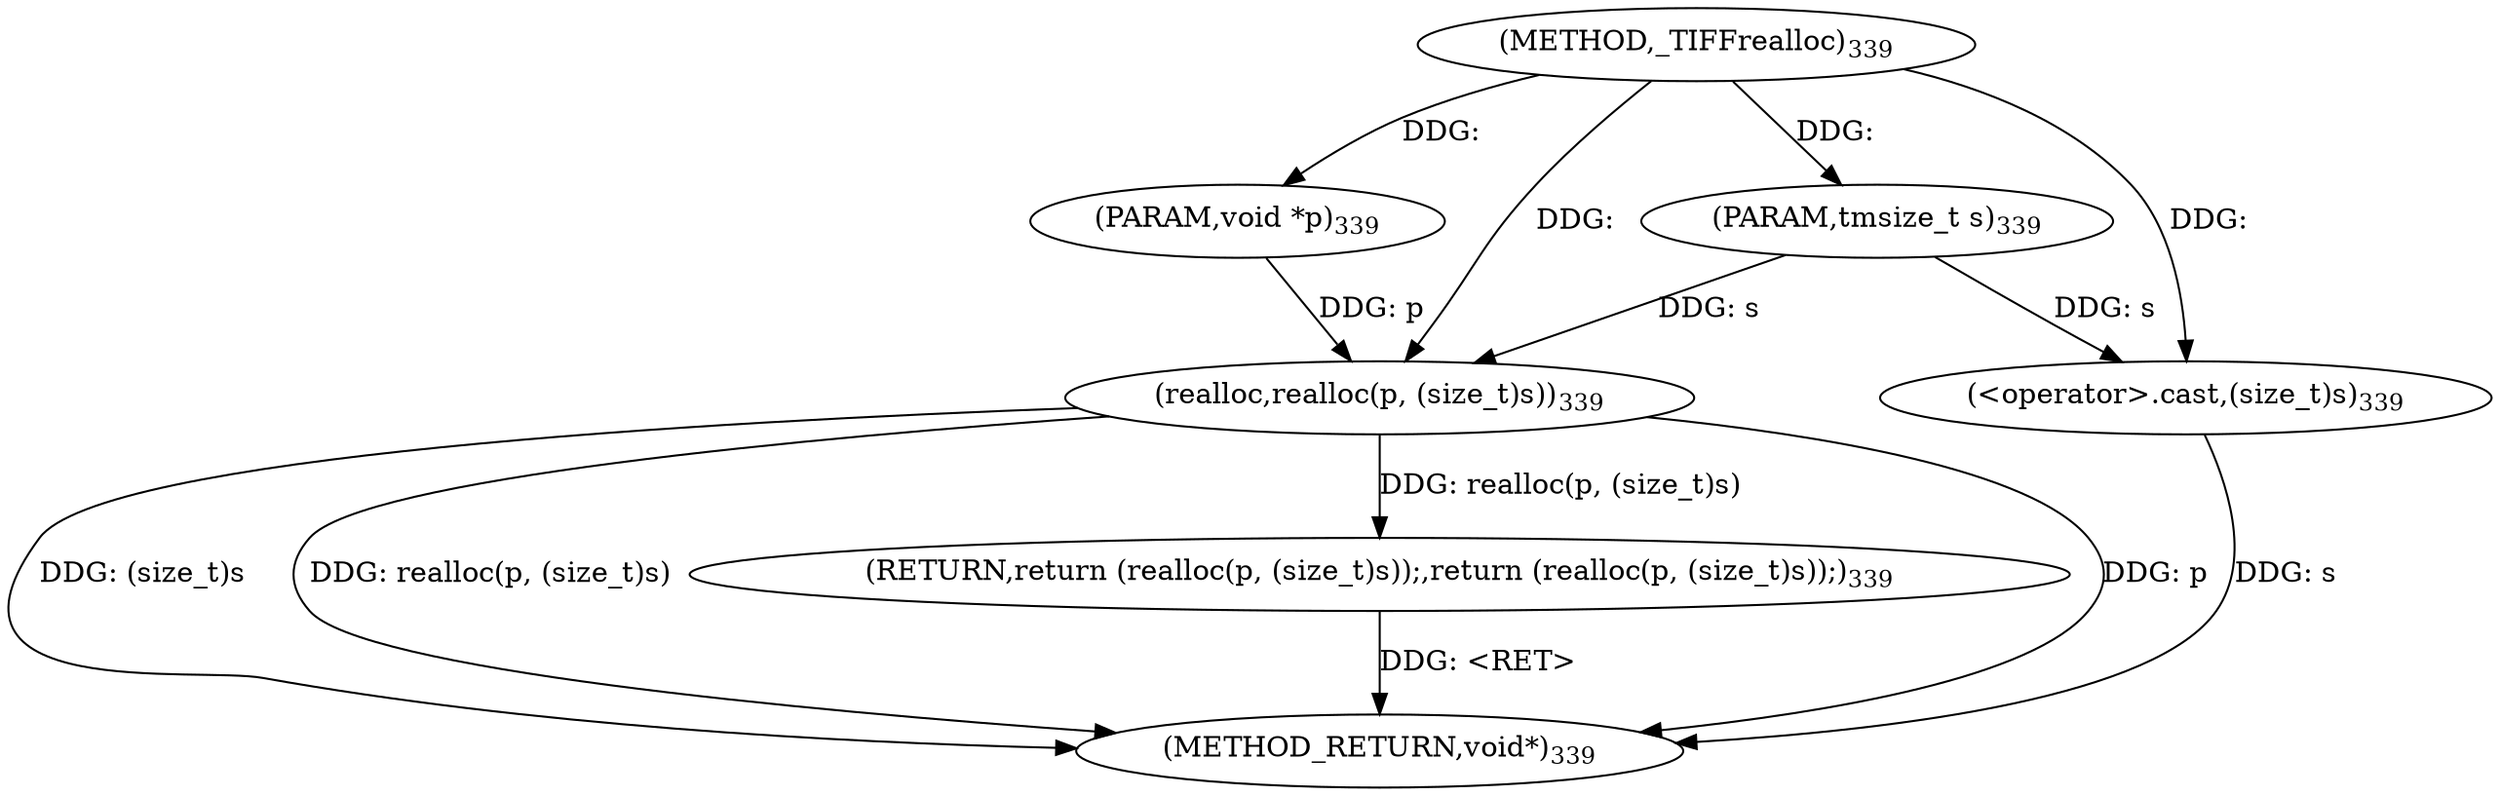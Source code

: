 digraph "_TIFFrealloc" {  
"34156" [label = <(METHOD,_TIFFrealloc)<SUB>339</SUB>> ]
"34166" [label = <(METHOD_RETURN,void*)<SUB>339</SUB>> ]
"34157" [label = <(PARAM,void *p)<SUB>339</SUB>> ]
"34158" [label = <(PARAM,tmsize_t s)<SUB>339</SUB>> ]
"34160" [label = <(RETURN,return (realloc(p, (size_t)s));,return (realloc(p, (size_t)s));)<SUB>339</SUB>> ]
"34161" [label = <(realloc,realloc(p, (size_t)s))<SUB>339</SUB>> ]
"34163" [label = <(&lt;operator&gt;.cast,(size_t)s)<SUB>339</SUB>> ]
  "34160" -> "34166"  [ label = "DDG: &lt;RET&gt;"] 
  "34161" -> "34166"  [ label = "DDG: p"] 
  "34163" -> "34166"  [ label = "DDG: s"] 
  "34161" -> "34166"  [ label = "DDG: (size_t)s"] 
  "34161" -> "34166"  [ label = "DDG: realloc(p, (size_t)s)"] 
  "34156" -> "34157"  [ label = "DDG: "] 
  "34156" -> "34158"  [ label = "DDG: "] 
  "34161" -> "34160"  [ label = "DDG: realloc(p, (size_t)s)"] 
  "34157" -> "34161"  [ label = "DDG: p"] 
  "34156" -> "34161"  [ label = "DDG: "] 
  "34158" -> "34161"  [ label = "DDG: s"] 
  "34158" -> "34163"  [ label = "DDG: s"] 
  "34156" -> "34163"  [ label = "DDG: "] 
}

